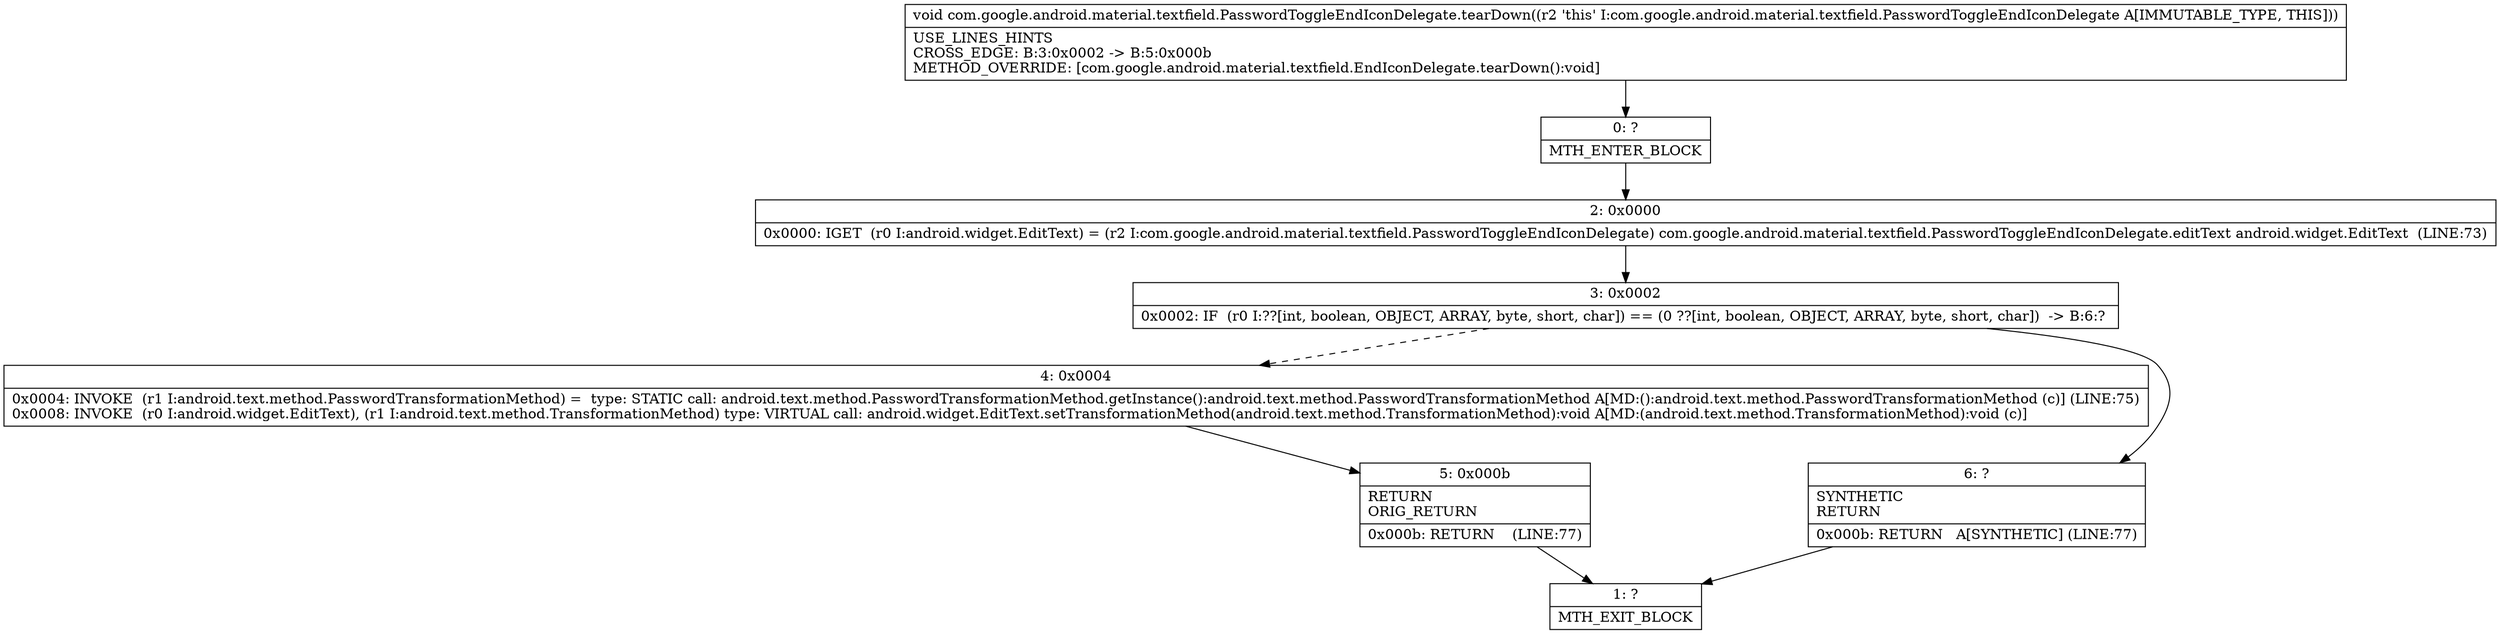 digraph "CFG forcom.google.android.material.textfield.PasswordToggleEndIconDelegate.tearDown()V" {
Node_0 [shape=record,label="{0\:\ ?|MTH_ENTER_BLOCK\l}"];
Node_2 [shape=record,label="{2\:\ 0x0000|0x0000: IGET  (r0 I:android.widget.EditText) = (r2 I:com.google.android.material.textfield.PasswordToggleEndIconDelegate) com.google.android.material.textfield.PasswordToggleEndIconDelegate.editText android.widget.EditText  (LINE:73)\l}"];
Node_3 [shape=record,label="{3\:\ 0x0002|0x0002: IF  (r0 I:??[int, boolean, OBJECT, ARRAY, byte, short, char]) == (0 ??[int, boolean, OBJECT, ARRAY, byte, short, char])  \-\> B:6:? \l}"];
Node_4 [shape=record,label="{4\:\ 0x0004|0x0004: INVOKE  (r1 I:android.text.method.PasswordTransformationMethod) =  type: STATIC call: android.text.method.PasswordTransformationMethod.getInstance():android.text.method.PasswordTransformationMethod A[MD:():android.text.method.PasswordTransformationMethod (c)] (LINE:75)\l0x0008: INVOKE  (r0 I:android.widget.EditText), (r1 I:android.text.method.TransformationMethod) type: VIRTUAL call: android.widget.EditText.setTransformationMethod(android.text.method.TransformationMethod):void A[MD:(android.text.method.TransformationMethod):void (c)]\l}"];
Node_5 [shape=record,label="{5\:\ 0x000b|RETURN\lORIG_RETURN\l|0x000b: RETURN    (LINE:77)\l}"];
Node_1 [shape=record,label="{1\:\ ?|MTH_EXIT_BLOCK\l}"];
Node_6 [shape=record,label="{6\:\ ?|SYNTHETIC\lRETURN\l|0x000b: RETURN   A[SYNTHETIC] (LINE:77)\l}"];
MethodNode[shape=record,label="{void com.google.android.material.textfield.PasswordToggleEndIconDelegate.tearDown((r2 'this' I:com.google.android.material.textfield.PasswordToggleEndIconDelegate A[IMMUTABLE_TYPE, THIS]))  | USE_LINES_HINTS\lCROSS_EDGE: B:3:0x0002 \-\> B:5:0x000b\lMETHOD_OVERRIDE: [com.google.android.material.textfield.EndIconDelegate.tearDown():void]\l}"];
MethodNode -> Node_0;Node_0 -> Node_2;
Node_2 -> Node_3;
Node_3 -> Node_4[style=dashed];
Node_3 -> Node_6;
Node_4 -> Node_5;
Node_5 -> Node_1;
Node_6 -> Node_1;
}

